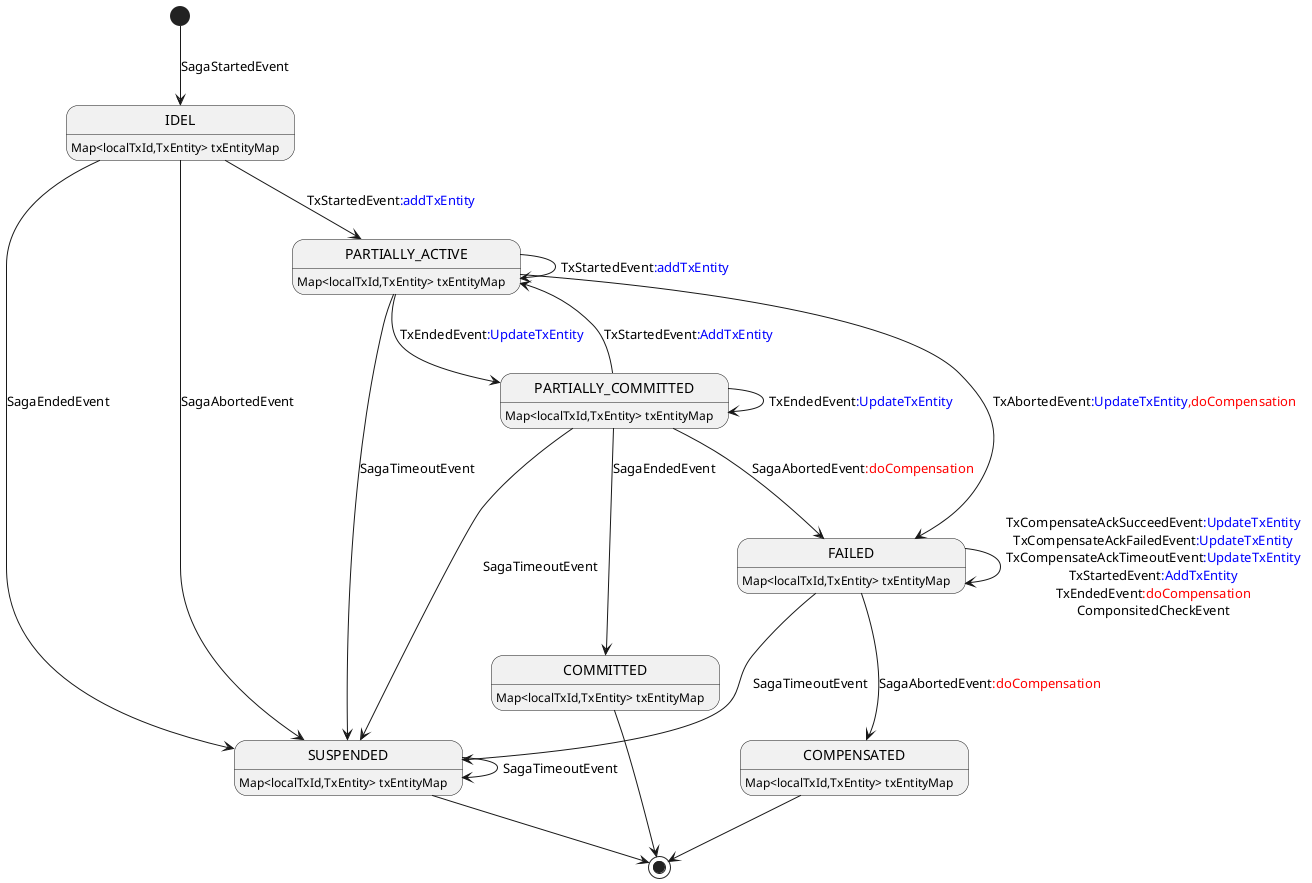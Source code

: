 @startuml
hide empty description

[*] --> IDEL : SagaStartedEvent

IDEL --> PARTIALLY_ACTIVE : TxStartedEvent<font color=blue>:addTxEntity</font>

IDEL --> SUSPENDED : SagaEndedEvent

IDEL --> SUSPENDED : SagaAbortedEvent

PARTIALLY_COMMITTED --> PARTIALLY_COMMITTED : TxEndedEvent<font color=blue>:UpdateTxEntity</font>

PARTIALLY_COMMITTED --> COMMITTED : SagaEndedEvent

PARTIALLY_COMMITTED --> PARTIALLY_ACTIVE : TxStartedEvent<font color=blue>:AddTxEntity</font>

PARTIALLY_COMMITTED --> FAILED : SagaAbortedEvent<font color=red>:doCompensation</font>

PARTIALLY_COMMITTED --> SUSPENDED : SagaTimeoutEvent

PARTIALLY_ACTIVE --> PARTIALLY_ACTIVE : TxStartedEvent<font color=blue>:addTxEntity</font>

PARTIALLY_ACTIVE --> PARTIALLY_COMMITTED : TxEndedEvent<font color=blue>:UpdateTxEntity</font>

PARTIALLY_ACTIVE --> FAILED : TxAbortedEvent<font color=blue>:UpdateTxEntity</font><font color=red>,doCompensation</font>

PARTIALLY_ACTIVE --> SUSPENDED : SagaTimeoutEvent

SUSPENDED --> SUSPENDED : SagaTimeoutEvent

FAILED --> COMPENSATED : SagaAbortedEvent<font color=red>:doCompensation</font>

FAILED --> SUSPENDED : SagaTimeoutEvent

FAILED --> FAILED : TxCompensateAckSucceedEvent<font color=blue>:UpdateTxEntity</font>\nTxCompensateAckFailedEvent<font color=blue>:UpdateTxEntity</font>\nTxCompensateAckTimeoutEvent<font color=blue>:UpdateTxEntity</font>\nTxStartedEvent<font color=blue>:AddTxEntity</font>\nTxEndedEvent<font color=red>:doCompensation</font>\nComponsitedCheckEvent

COMPENSATED --> [*]

COMMITTED --> [*]

SUSPENDED --> [*]

IDEL: Map<localTxId,TxEntity> txEntityMap
PARTIALLY_ACTIVE: Map<localTxId,TxEntity> txEntityMap
PARTIALLY_COMMITTED: Map<localTxId,TxEntity> txEntityMap
FAILED: Map<localTxId,TxEntity> txEntityMap
COMMITTED: Map<localTxId,TxEntity> txEntityMap
COMPENSATED: Map<localTxId,TxEntity> txEntityMap
SUSPENDED: Map<localTxId,TxEntity> txEntityMap

@enduml